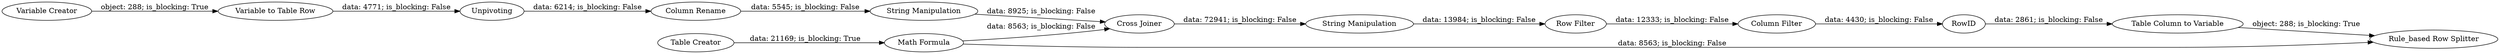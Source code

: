digraph {
	"-6621252782810381787_141" [label="Variable Creator"]
	"-6621252782810381787_290" [label="Cross Joiner"]
	"-6621252782810381787_305" [label="Column Rename"]
	"-6621252782810381787_303" [label="Variable to Table Row"]
	"-6621252782810381787_294" [label="Column Filter"]
	"-6621252782810381787_298" [label="Rule_based Row Splitter"]
	"-6621252782810381787_295" [label=RowID]
	"-6621252782810381787_296" [label="Table Column to Variable"]
	"-6621252782810381787_154" [label="Table Creator"]
	"-6621252782810381787_293" [label="Row Filter"]
	"-6621252782810381787_131" [label="Math Formula"]
	"-6621252782810381787_286" [label="String Manipulation"]
	"-6621252782810381787_304" [label=Unpivoting]
	"-6621252782810381787_291" [label="String Manipulation"]
	"-6621252782810381787_141" -> "-6621252782810381787_303" [label="object: 288; is_blocking: True"]
	"-6621252782810381787_296" -> "-6621252782810381787_298" [label="object: 288; is_blocking: True"]
	"-6621252782810381787_304" -> "-6621252782810381787_305" [label="data: 6214; is_blocking: False"]
	"-6621252782810381787_154" -> "-6621252782810381787_131" [label="data: 21169; is_blocking: True"]
	"-6621252782810381787_293" -> "-6621252782810381787_294" [label="data: 12333; is_blocking: False"]
	"-6621252782810381787_305" -> "-6621252782810381787_291" [label="data: 5545; is_blocking: False"]
	"-6621252782810381787_131" -> "-6621252782810381787_298" [label="data: 8563; is_blocking: False"]
	"-6621252782810381787_290" -> "-6621252782810381787_286" [label="data: 72941; is_blocking: False"]
	"-6621252782810381787_291" -> "-6621252782810381787_290" [label="data: 8925; is_blocking: False"]
	"-6621252782810381787_131" -> "-6621252782810381787_290" [label="data: 8563; is_blocking: False"]
	"-6621252782810381787_303" -> "-6621252782810381787_304" [label="data: 4771; is_blocking: False"]
	"-6621252782810381787_286" -> "-6621252782810381787_293" [label="data: 13984; is_blocking: False"]
	"-6621252782810381787_295" -> "-6621252782810381787_296" [label="data: 2861; is_blocking: False"]
	"-6621252782810381787_294" -> "-6621252782810381787_295" [label="data: 4430; is_blocking: False"]
	rankdir=LR
}
